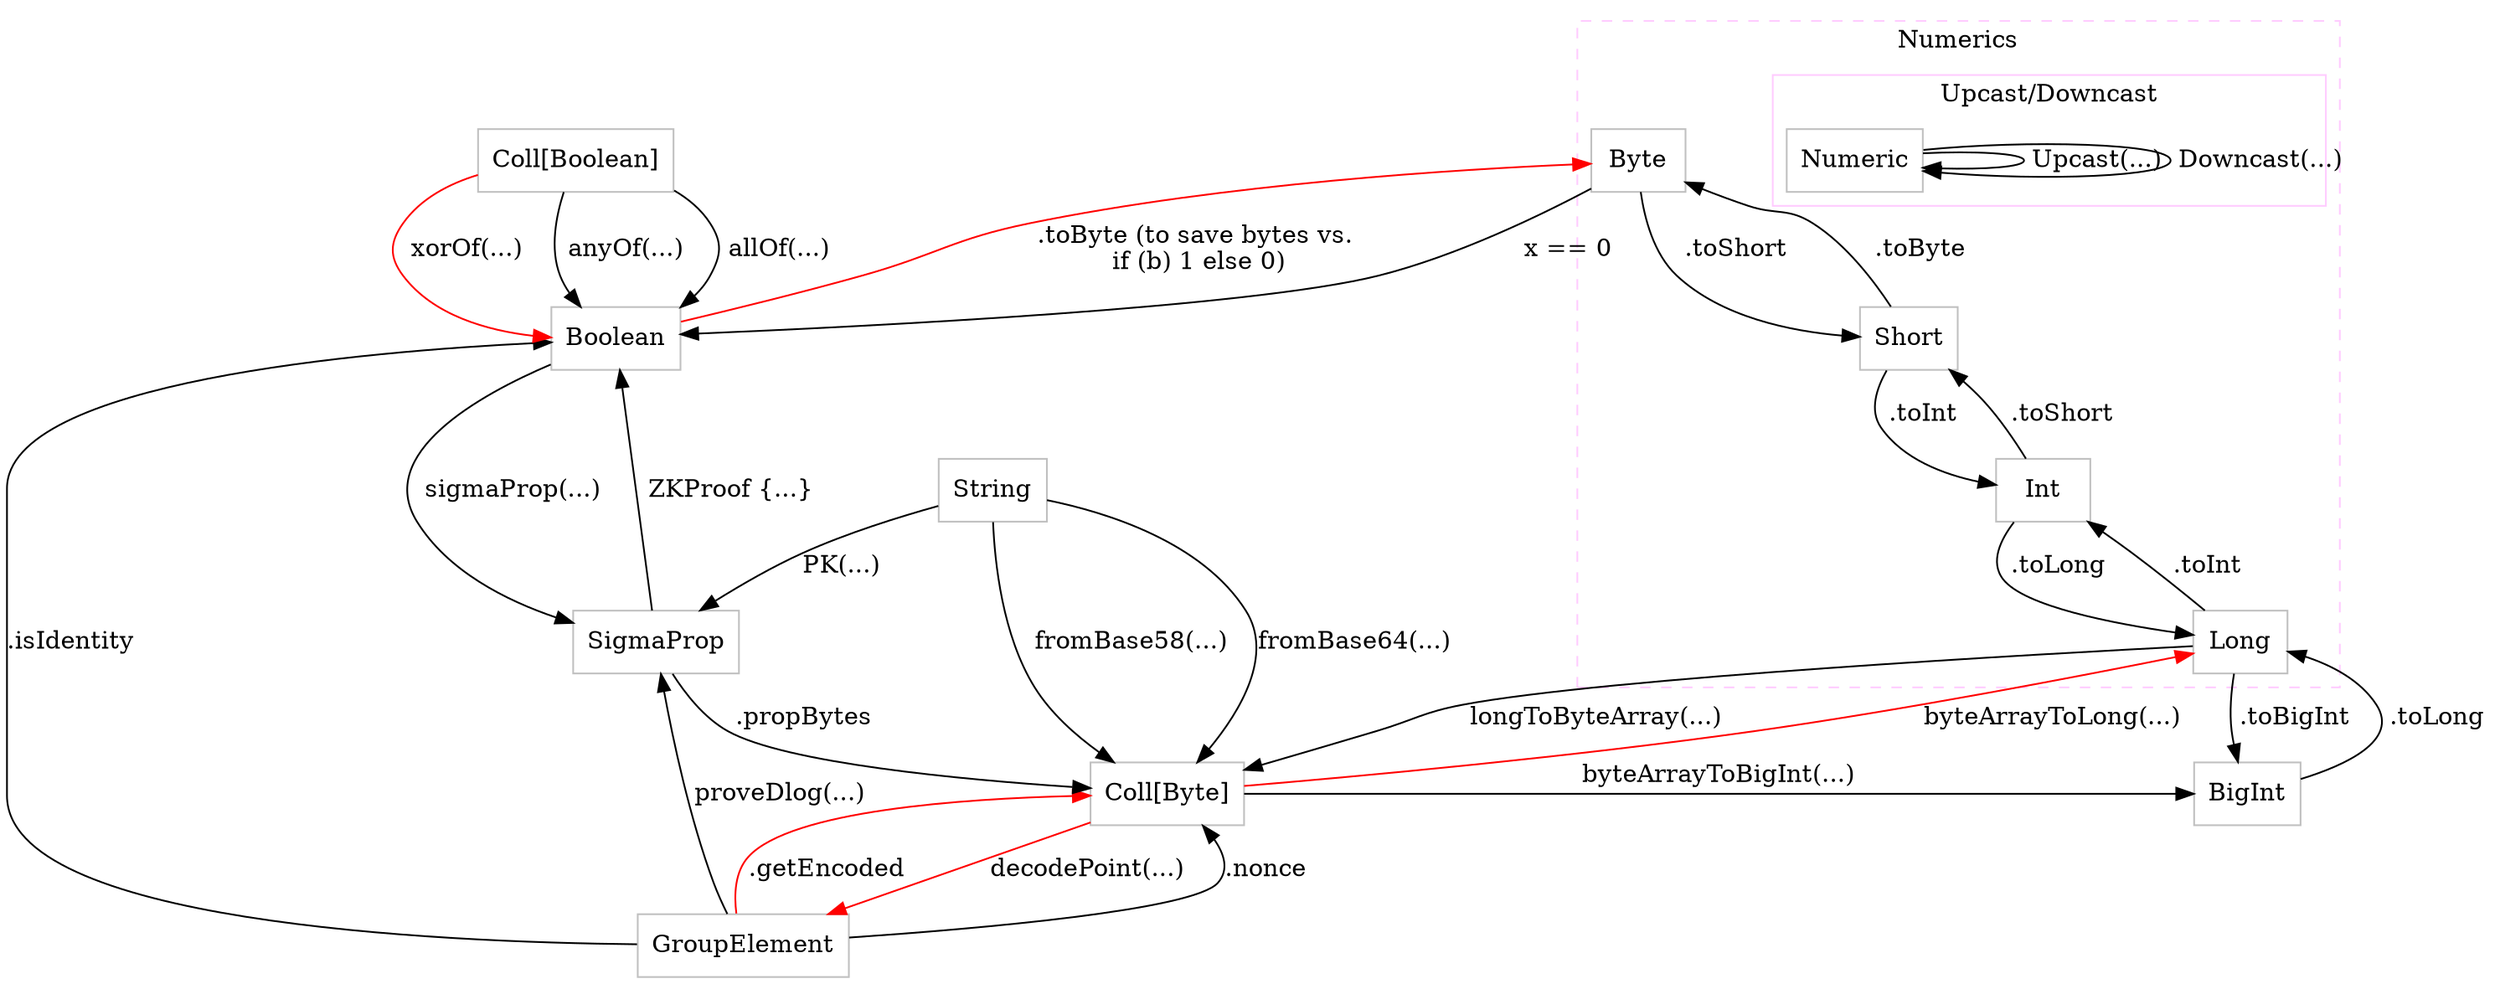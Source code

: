 digraph conversions {
    nodesep=0.8
    K=0.6
    concentrate=false
    node [shape=box, color=gray, style=filled, fillcolor=white] 

    Boolean -> Byte [label=" .toByte (to save bytes vs. \n if (b) 1 else 0)" color=red] 
    Byte -> Boolean [label=" x == 0"]

    subgraph cluster_Numerics {
        style=dashed; color="#FFCCFF";label="Numerics";
        Byte -> Short [label=" .toShort "]
        // Byte -> Int [label=" .toInt "]
        // Byte -> Long [label=" .toLong "]
        // Byte -> BigInt [label=" .toBigInt "]

        Short -> Byte [label=" .toByte "]
        Short -> Int [label=" .toInt "]
        // Short -> Long [label=" .toLong "; weight=0]
        // Short -> BigInt [label=" .toBigInt "]

        // Int -> Byte [label=" .toByte "]
        Int -> Short [label=" .toShort "]
        Int -> Long [label=" .toLong "]
        // Int -> BigInt [label=" .toBigInt "]

        // Long -> Byte [label=" .toByte "]
        // Long -> Short [label=" .toShort "]
        Long -> Int [label=" .toInt "]
        Long -> BigInt [label=" .toBigInt "]

        // BigInt -> Byte [label=" .toByte "]
        // BigInt -> Short [label=" .toShort "]
        // BigInt -> Int [label=" .toInt "]
        BigInt -> Long [label=" .toLong "]

        subgraph cluster_NumericsCasts {
            style=xdashed; color="#FFCCFF";label="Upcast/Downcast";

            Numeric -> Numeric [label=" Upcast(...) "]
            Numeric -> Numeric [label=" Downcast(...) "]
        }
    }

    {rank=same; BigInt, Bytes }
    Bytes -> GroupElement [label=" decodePoint(...) ", color=red]
    Bytes -> BigInt [label=" byteArrayToBigInt(...) "]
    Bytes -> Long [label=" byteArrayToLong(...) ", color=red, weight=0]
    Long -> Bytes [label=" longToByteArray(...) "]

    Bits [ label="Coll[Boolean]" shape=box, color=gray, style=filled, fillcolor=white ]
    Bytes [ label="Coll[Byte]" shape=box, color=gray, style=filled, fillcolor=white ]

    Bits -> Boolean [label=" anyOf(...) " ]
    Bits -> Boolean [label=" allOf(...) " ]
    Bits -> Boolean [label=" xorOf(...) " color=red ]

    SigmaProp -> Boolean [label=" ZKProof {...} "]
    SigmaProp -> Bytes [label=" .propBytes "]
    Boolean -> SigmaProp [label=" sigmaProp(...) "]

    GroupElement -> SigmaProp [label="proveDlog(...)"]
    GroupElement -> Boolean [label=".isIdentity"]
    GroupElement -> Bytes [label=".nonce"]
      //todo remove compressed flag, use GroupElementSerializer
    GroupElement -> Bytes [label=".getEncoded" color=red]

    String -> Bytes [label="fromBase58(...)"]
    String -> Bytes [label="fromBase64(...)"]
    String -> SigmaProp [label="PK(...)"]
}